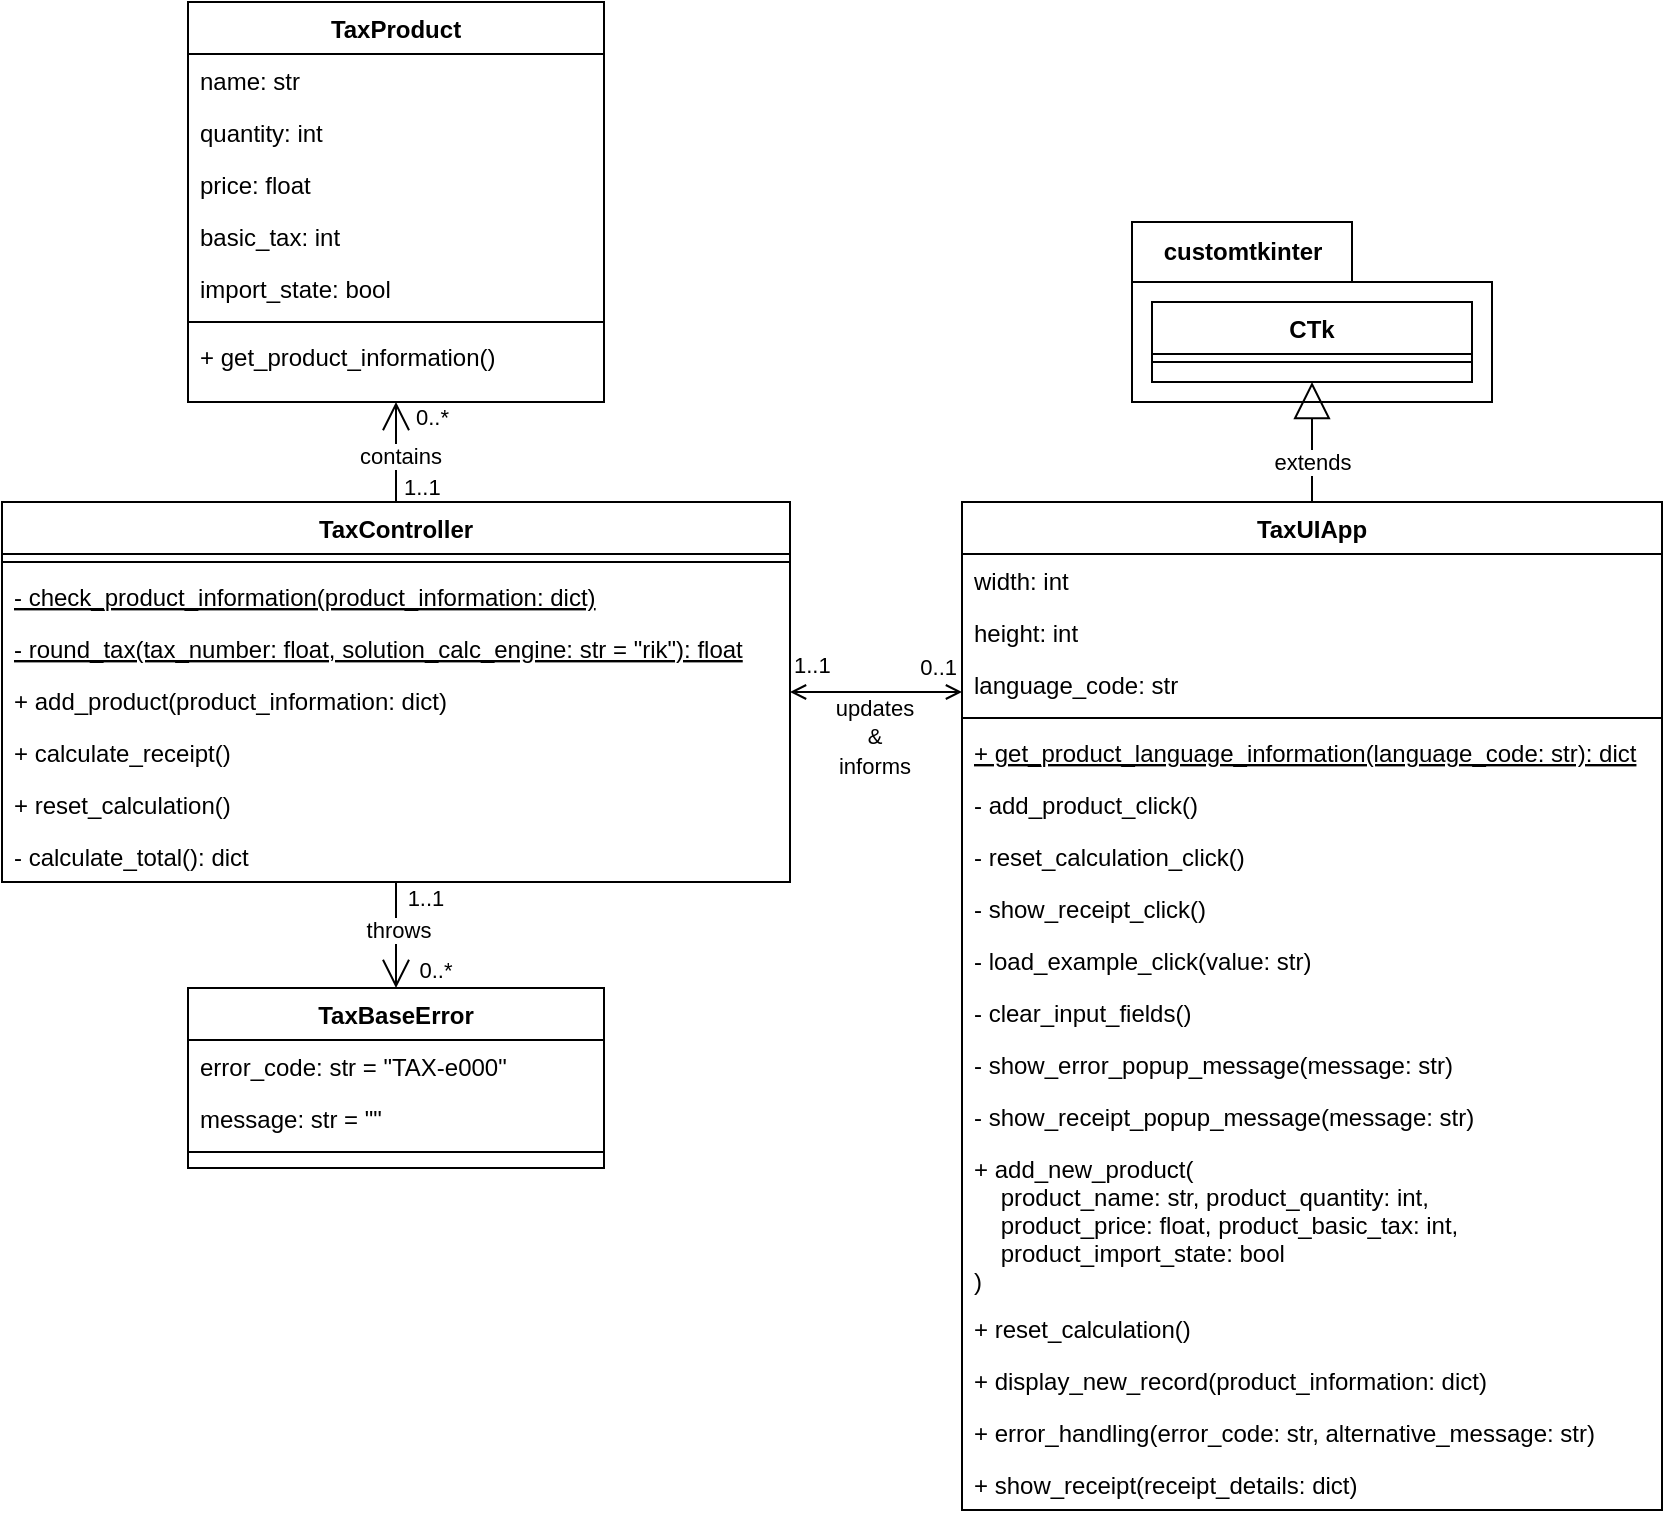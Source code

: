 <mxfile version="20.7.4" type="device"><diagram id="C5RBs43oDa-KdzZeNtuy" name="Page-1"><mxGraphModel dx="1500" dy="824" grid="1" gridSize="10" guides="1" tooltips="1" connect="1" arrows="1" fold="1" page="1" pageScale="1" pageWidth="1169" pageHeight="827" math="0" shadow="0"><root><mxCell id="WIyWlLk6GJQsqaUBKTNV-0"/><mxCell id="WIyWlLk6GJQsqaUBKTNV-1" parent="WIyWlLk6GJQsqaUBKTNV-0"/><mxCell id="JO4UQLX2mMiIUAd5d2Qk-15" value="customtkinter" style="shape=folder;fontStyle=1;tabWidth=110;tabHeight=30;tabPosition=left;html=1;boundedLbl=1;labelInHeader=1;container=1;collapsible=0;recursiveResize=0;" parent="WIyWlLk6GJQsqaUBKTNV-1" vertex="1"><mxGeometry x="735" y="147" width="180" height="90" as="geometry"/></mxCell><mxCell id="zkfFHV4jXpPFQw0GAbJ--0" value="TaxController" style="swimlane;fontStyle=1;align=center;verticalAlign=top;childLayout=stackLayout;horizontal=1;startSize=26;horizontalStack=0;resizeParent=1;resizeLast=0;collapsible=1;marginBottom=0;rounded=0;shadow=0;strokeWidth=1;" parent="WIyWlLk6GJQsqaUBKTNV-1" vertex="1"><mxGeometry x="170" y="287" width="394" height="190" as="geometry"><mxRectangle x="230" y="140" width="160" height="26" as="alternateBounds"/></mxGeometry></mxCell><mxCell id="zkfFHV4jXpPFQw0GAbJ--4" value="" style="line;html=1;strokeWidth=1;align=left;verticalAlign=middle;spacingTop=-1;spacingLeft=3;spacingRight=3;rotatable=0;labelPosition=right;points=[];portConstraint=eastwest;" parent="zkfFHV4jXpPFQw0GAbJ--0" vertex="1"><mxGeometry y="26" width="394" height="8" as="geometry"/></mxCell><mxCell id="JO4UQLX2mMiIUAd5d2Qk-23" value="- check_product_information(product_information: dict)" style="text;align=left;verticalAlign=top;spacingLeft=4;spacingRight=4;overflow=hidden;rotatable=0;points=[[0,0.5],[1,0.5]];portConstraint=eastwest;fontStyle=4" parent="zkfFHV4jXpPFQw0GAbJ--0" vertex="1"><mxGeometry y="34" width="394" height="26" as="geometry"/></mxCell><mxCell id="JO4UQLX2mMiIUAd5d2Qk-24" value="- round_tax(tax_number: float, solution_calc_engine: str = &quot;rik&quot;): float" style="text;align=left;verticalAlign=top;spacingLeft=4;spacingRight=4;overflow=hidden;rotatable=0;points=[[0,0.5],[1,0.5]];portConstraint=eastwest;fontStyle=4" parent="zkfFHV4jXpPFQw0GAbJ--0" vertex="1"><mxGeometry y="60" width="394" height="26" as="geometry"/></mxCell><mxCell id="zkfFHV4jXpPFQw0GAbJ--5" value="+ add_product(product_information: dict)" style="text;align=left;verticalAlign=top;spacingLeft=4;spacingRight=4;overflow=hidden;rotatable=0;points=[[0,0.5],[1,0.5]];portConstraint=eastwest;" parent="zkfFHV4jXpPFQw0GAbJ--0" vertex="1"><mxGeometry y="86" width="394" height="26" as="geometry"/></mxCell><mxCell id="JO4UQLX2mMiIUAd5d2Qk-20" value="+ calculate_receipt()" style="text;align=left;verticalAlign=top;spacingLeft=4;spacingRight=4;overflow=hidden;rotatable=0;points=[[0,0.5],[1,0.5]];portConstraint=eastwest;" parent="zkfFHV4jXpPFQw0GAbJ--0" vertex="1"><mxGeometry y="112" width="394" height="26" as="geometry"/></mxCell><mxCell id="JO4UQLX2mMiIUAd5d2Qk-22" value="+ reset_calculation()" style="text;align=left;verticalAlign=top;spacingLeft=4;spacingRight=4;overflow=hidden;rotatable=0;points=[[0,0.5],[1,0.5]];portConstraint=eastwest;" parent="zkfFHV4jXpPFQw0GAbJ--0" vertex="1"><mxGeometry y="138" width="394" height="26" as="geometry"/></mxCell><mxCell id="YQM2-6kliGW9ZhxCZg6t-0" value="- calculate_total(): dict" style="text;align=left;verticalAlign=top;spacingLeft=4;spacingRight=4;overflow=hidden;rotatable=0;points=[[0,0.5],[1,0.5]];portConstraint=eastwest;" vertex="1" parent="zkfFHV4jXpPFQw0GAbJ--0"><mxGeometry y="164" width="394" height="26" as="geometry"/></mxCell><mxCell id="zkfFHV4jXpPFQw0GAbJ--26" value="" style="endArrow=open;shadow=0;strokeWidth=1;rounded=0;endFill=1;edgeStyle=elbowEdgeStyle;elbow=vertical;startArrow=open;startFill=0;" parent="WIyWlLk6GJQsqaUBKTNV-1" source="zkfFHV4jXpPFQw0GAbJ--0" target="JO4UQLX2mMiIUAd5d2Qk-0" edge="1"><mxGeometry x="0.5" y="41" relative="1" as="geometry"><mxPoint x="520" y="349" as="sourcePoint"/><mxPoint x="648" y="346.333" as="targetPoint"/><mxPoint x="-40" y="32" as="offset"/></mxGeometry></mxCell><mxCell id="zkfFHV4jXpPFQw0GAbJ--27" value="1..1" style="resizable=0;align=left;verticalAlign=bottom;labelBackgroundColor=none;fontSize=11;" parent="zkfFHV4jXpPFQw0GAbJ--26" connectable="0" vertex="1"><mxGeometry x="-1" relative="1" as="geometry"><mxPoint y="-5" as="offset"/></mxGeometry></mxCell><mxCell id="zkfFHV4jXpPFQw0GAbJ--28" value="0..1" style="resizable=0;align=right;verticalAlign=bottom;labelBackgroundColor=none;fontSize=11;" parent="zkfFHV4jXpPFQw0GAbJ--26" connectable="0" vertex="1"><mxGeometry x="1" relative="1" as="geometry"><mxPoint x="-1" y="-4" as="offset"/></mxGeometry></mxCell><mxCell id="zkfFHV4jXpPFQw0GAbJ--29" value="&lt;font style=&quot;font-size: 11px;&quot;&gt;updates&lt;br&gt;&amp;amp;&lt;br&gt;informs&lt;/font&gt;" style="text;html=1;resizable=0;points=[];;align=center;verticalAlign=middle;labelBackgroundColor=none;rounded=0;shadow=0;strokeWidth=1;fontSize=12;" parent="zkfFHV4jXpPFQw0GAbJ--26" vertex="1" connectable="0"><mxGeometry x="0.5" y="49" relative="1" as="geometry"><mxPoint x="-23" y="71" as="offset"/></mxGeometry></mxCell><mxCell id="JO4UQLX2mMiIUAd5d2Qk-0" value="TaxUIApp" style="swimlane;fontStyle=1;align=center;verticalAlign=top;childLayout=stackLayout;horizontal=1;startSize=26;horizontalStack=0;resizeParent=1;resizeLast=0;collapsible=1;marginBottom=0;rounded=0;shadow=0;strokeWidth=1;" parent="WIyWlLk6GJQsqaUBKTNV-1" vertex="1"><mxGeometry x="650" y="287" width="350" height="504" as="geometry"><mxRectangle x="230" y="140" width="160" height="26" as="alternateBounds"/></mxGeometry></mxCell><mxCell id="JO4UQLX2mMiIUAd5d2Qk-1" value="width: int" style="text;align=left;verticalAlign=top;spacingLeft=4;spacingRight=4;overflow=hidden;rotatable=0;points=[[0,0.5],[1,0.5]];portConstraint=eastwest;" parent="JO4UQLX2mMiIUAd5d2Qk-0" vertex="1"><mxGeometry y="26" width="350" height="26" as="geometry"/></mxCell><mxCell id="JO4UQLX2mMiIUAd5d2Qk-2" value="height: int" style="text;align=left;verticalAlign=top;spacingLeft=4;spacingRight=4;overflow=hidden;rotatable=0;points=[[0,0.5],[1,0.5]];portConstraint=eastwest;rounded=0;shadow=0;html=0;" parent="JO4UQLX2mMiIUAd5d2Qk-0" vertex="1"><mxGeometry y="52" width="350" height="26" as="geometry"/></mxCell><mxCell id="JO4UQLX2mMiIUAd5d2Qk-3" value="language_code: str" style="text;align=left;verticalAlign=top;spacingLeft=4;spacingRight=4;overflow=hidden;rotatable=0;points=[[0,0.5],[1,0.5]];portConstraint=eastwest;rounded=0;shadow=0;html=0;" parent="JO4UQLX2mMiIUAd5d2Qk-0" vertex="1"><mxGeometry y="78" width="350" height="26" as="geometry"/></mxCell><mxCell id="JO4UQLX2mMiIUAd5d2Qk-4" value="" style="line;html=1;strokeWidth=1;align=left;verticalAlign=middle;spacingTop=-1;spacingLeft=3;spacingRight=3;rotatable=0;labelPosition=right;points=[];portConstraint=eastwest;" parent="JO4UQLX2mMiIUAd5d2Qk-0" vertex="1"><mxGeometry y="104" width="350" height="8" as="geometry"/></mxCell><mxCell id="YQM2-6kliGW9ZhxCZg6t-1" value="+ get_product_language_information(language_code: str): dict" style="text;align=left;verticalAlign=top;spacingLeft=4;spacingRight=4;overflow=hidden;rotatable=0;points=[[0,0.5],[1,0.5]];portConstraint=eastwest;fontStyle=4" vertex="1" parent="JO4UQLX2mMiIUAd5d2Qk-0"><mxGeometry y="112" width="350" height="26" as="geometry"/></mxCell><mxCell id="YQM2-6kliGW9ZhxCZg6t-4" value="- add_product_click()" style="text;align=left;verticalAlign=top;spacingLeft=4;spacingRight=4;overflow=hidden;rotatable=0;points=[[0,0.5],[1,0.5]];portConstraint=eastwest;fontStyle=0" vertex="1" parent="JO4UQLX2mMiIUAd5d2Qk-0"><mxGeometry y="138" width="350" height="26" as="geometry"/></mxCell><mxCell id="YQM2-6kliGW9ZhxCZg6t-3" value="- reset_calculation_click()" style="text;align=left;verticalAlign=top;spacingLeft=4;spacingRight=4;overflow=hidden;rotatable=0;points=[[0,0.5],[1,0.5]];portConstraint=eastwest;" vertex="1" parent="JO4UQLX2mMiIUAd5d2Qk-0"><mxGeometry y="164" width="350" height="26" as="geometry"/></mxCell><mxCell id="YQM2-6kliGW9ZhxCZg6t-2" value="- show_receipt_click()" style="text;align=left;verticalAlign=top;spacingLeft=4;spacingRight=4;overflow=hidden;rotatable=0;points=[[0,0.5],[1,0.5]];portConstraint=eastwest;" vertex="1" parent="JO4UQLX2mMiIUAd5d2Qk-0"><mxGeometry y="190" width="350" height="26" as="geometry"/></mxCell><mxCell id="YQM2-6kliGW9ZhxCZg6t-5" value="- load_example_click(value: str)" style="text;align=left;verticalAlign=top;spacingLeft=4;spacingRight=4;overflow=hidden;rotatable=0;points=[[0,0.5],[1,0.5]];portConstraint=eastwest;" vertex="1" parent="JO4UQLX2mMiIUAd5d2Qk-0"><mxGeometry y="216" width="350" height="26" as="geometry"/></mxCell><mxCell id="YQM2-6kliGW9ZhxCZg6t-8" value="- clear_input_fields()" style="text;align=left;verticalAlign=top;spacingLeft=4;spacingRight=4;overflow=hidden;rotatable=0;points=[[0,0.5],[1,0.5]];portConstraint=eastwest;" vertex="1" parent="JO4UQLX2mMiIUAd5d2Qk-0"><mxGeometry y="242" width="350" height="26" as="geometry"/></mxCell><mxCell id="YQM2-6kliGW9ZhxCZg6t-7" value="- show_error_popup_message(message: str)" style="text;align=left;verticalAlign=top;spacingLeft=4;spacingRight=4;overflow=hidden;rotatable=0;points=[[0,0.5],[1,0.5]];portConstraint=eastwest;" vertex="1" parent="JO4UQLX2mMiIUAd5d2Qk-0"><mxGeometry y="268" width="350" height="26" as="geometry"/></mxCell><mxCell id="YQM2-6kliGW9ZhxCZg6t-6" value="- show_receipt_popup_message(message: str)" style="text;align=left;verticalAlign=top;spacingLeft=4;spacingRight=4;overflow=hidden;rotatable=0;points=[[0,0.5],[1,0.5]];portConstraint=eastwest;" vertex="1" parent="JO4UQLX2mMiIUAd5d2Qk-0"><mxGeometry y="294" width="350" height="26" as="geometry"/></mxCell><mxCell id="JO4UQLX2mMiIUAd5d2Qk-5" value="+ add_new_product(&#10;    product_name: str, product_quantity: int,&#10;    product_price: float, product_basic_tax: int,&#10;    product_import_state: bool&#10;)" style="text;align=left;verticalAlign=top;spacingLeft=4;spacingRight=4;overflow=hidden;rotatable=0;points=[[0,0.5],[1,0.5]];portConstraint=eastwest;" parent="JO4UQLX2mMiIUAd5d2Qk-0" vertex="1"><mxGeometry y="320" width="350" height="80" as="geometry"/></mxCell><mxCell id="JO4UQLX2mMiIUAd5d2Qk-18" value="+ reset_calculation()" style="text;align=left;verticalAlign=top;spacingLeft=4;spacingRight=4;overflow=hidden;rotatable=0;points=[[0,0.5],[1,0.5]];portConstraint=eastwest;" parent="JO4UQLX2mMiIUAd5d2Qk-0" vertex="1"><mxGeometry y="400" width="350" height="26" as="geometry"/></mxCell><mxCell id="JO4UQLX2mMiIUAd5d2Qk-19" value="+ display_new_record(product_information: dict)" style="text;align=left;verticalAlign=top;spacingLeft=4;spacingRight=4;overflow=hidden;rotatable=0;points=[[0,0.5],[1,0.5]];portConstraint=eastwest;" parent="JO4UQLX2mMiIUAd5d2Qk-0" vertex="1"><mxGeometry y="426" width="350" height="26" as="geometry"/></mxCell><mxCell id="YQM2-6kliGW9ZhxCZg6t-10" value="+ error_handling(error_code: str, alternative_message: str)" style="text;align=left;verticalAlign=top;spacingLeft=4;spacingRight=4;overflow=hidden;rotatable=0;points=[[0,0.5],[1,0.5]];portConstraint=eastwest;" vertex="1" parent="JO4UQLX2mMiIUAd5d2Qk-0"><mxGeometry y="452" width="350" height="26" as="geometry"/></mxCell><mxCell id="YQM2-6kliGW9ZhxCZg6t-9" value="+ show_receipt(receipt_details: dict)" style="text;align=left;verticalAlign=top;spacingLeft=4;spacingRight=4;overflow=hidden;rotatable=0;points=[[0,0.5],[1,0.5]];portConstraint=eastwest;" vertex="1" parent="JO4UQLX2mMiIUAd5d2Qk-0"><mxGeometry y="478" width="350" height="26" as="geometry"/></mxCell><mxCell id="JO4UQLX2mMiIUAd5d2Qk-13" value="extends" style="endArrow=block;endSize=16;endFill=0;html=1;rounded=0;exitX=0.5;exitY=0;exitDx=0;exitDy=0;" parent="WIyWlLk6GJQsqaUBKTNV-1" source="JO4UQLX2mMiIUAd5d2Qk-0" target="JO4UQLX2mMiIUAd5d2Qk-7" edge="1"><mxGeometry x="-0.333" width="160" relative="1" as="geometry"><mxPoint x="730" y="277" as="sourcePoint"/><mxPoint x="730" y="227" as="targetPoint"/><mxPoint as="offset"/></mxGeometry></mxCell><mxCell id="JO4UQLX2mMiIUAd5d2Qk-7" value="CTk" style="swimlane;fontStyle=1;align=center;verticalAlign=top;childLayout=stackLayout;horizontal=1;startSize=26;horizontalStack=0;resizeParent=1;resizeLast=0;collapsible=1;marginBottom=0;rounded=0;shadow=0;strokeWidth=1;" parent="WIyWlLk6GJQsqaUBKTNV-1" vertex="1"><mxGeometry x="745" y="187" width="160" height="40" as="geometry"><mxRectangle x="230" y="140" width="160" height="26" as="alternateBounds"/></mxGeometry></mxCell><mxCell id="JO4UQLX2mMiIUAd5d2Qk-11" value="" style="line;html=1;strokeWidth=1;align=left;verticalAlign=middle;spacingTop=-1;spacingLeft=3;spacingRight=3;rotatable=0;labelPosition=right;points=[];portConstraint=eastwest;" parent="JO4UQLX2mMiIUAd5d2Qk-7" vertex="1"><mxGeometry y="26" width="160" height="8" as="geometry"/></mxCell><mxCell id="JO4UQLX2mMiIUAd5d2Qk-25" value="TaxProduct" style="swimlane;fontStyle=1;align=center;verticalAlign=top;childLayout=stackLayout;horizontal=1;startSize=26;horizontalStack=0;resizeParent=1;resizeLast=0;collapsible=1;marginBottom=0;rounded=0;shadow=0;strokeWidth=1;" parent="WIyWlLk6GJQsqaUBKTNV-1" vertex="1"><mxGeometry x="263" y="37" width="208" height="200" as="geometry"><mxRectangle x="230" y="140" width="160" height="26" as="alternateBounds"/></mxGeometry></mxCell><mxCell id="JO4UQLX2mMiIUAd5d2Qk-26" value="name: str" style="text;align=left;verticalAlign=top;spacingLeft=4;spacingRight=4;overflow=hidden;rotatable=0;points=[[0,0.5],[1,0.5]];portConstraint=eastwest;rounded=0;shadow=0;html=0;" parent="JO4UQLX2mMiIUAd5d2Qk-25" vertex="1"><mxGeometry y="26" width="208" height="26" as="geometry"/></mxCell><mxCell id="JO4UQLX2mMiIUAd5d2Qk-38" value="quantity: int" style="text;align=left;verticalAlign=top;spacingLeft=4;spacingRight=4;overflow=hidden;rotatable=0;points=[[0,0.5],[1,0.5]];portConstraint=eastwest;rounded=0;shadow=0;html=0;" parent="JO4UQLX2mMiIUAd5d2Qk-25" vertex="1"><mxGeometry y="52" width="208" height="26" as="geometry"/></mxCell><mxCell id="JO4UQLX2mMiIUAd5d2Qk-27" value="price: float" style="text;align=left;verticalAlign=top;spacingLeft=4;spacingRight=4;overflow=hidden;rotatable=0;points=[[0,0.5],[1,0.5]];portConstraint=eastwest;rounded=0;shadow=0;html=0;" parent="JO4UQLX2mMiIUAd5d2Qk-25" vertex="1"><mxGeometry y="78" width="208" height="26" as="geometry"/></mxCell><mxCell id="JO4UQLX2mMiIUAd5d2Qk-39" value="basic_tax: int" style="text;align=left;verticalAlign=top;spacingLeft=4;spacingRight=4;overflow=hidden;rotatable=0;points=[[0,0.5],[1,0.5]];portConstraint=eastwest;rounded=0;shadow=0;html=0;" parent="JO4UQLX2mMiIUAd5d2Qk-25" vertex="1"><mxGeometry y="104" width="208" height="26" as="geometry"/></mxCell><mxCell id="JO4UQLX2mMiIUAd5d2Qk-40" value="import_state: bool" style="text;align=left;verticalAlign=top;spacingLeft=4;spacingRight=4;overflow=hidden;rotatable=0;points=[[0,0.5],[1,0.5]];portConstraint=eastwest;rounded=0;shadow=0;html=0;" parent="JO4UQLX2mMiIUAd5d2Qk-25" vertex="1"><mxGeometry y="130" width="208" height="26" as="geometry"/></mxCell><mxCell id="JO4UQLX2mMiIUAd5d2Qk-28" value="" style="line;html=1;strokeWidth=1;align=left;verticalAlign=middle;spacingTop=-1;spacingLeft=3;spacingRight=3;rotatable=0;labelPosition=right;points=[];portConstraint=eastwest;" parent="JO4UQLX2mMiIUAd5d2Qk-25" vertex="1"><mxGeometry y="156" width="208" height="8" as="geometry"/></mxCell><mxCell id="JO4UQLX2mMiIUAd5d2Qk-31" value="+ get_product_information()" style="text;align=left;verticalAlign=top;spacingLeft=4;spacingRight=4;overflow=hidden;rotatable=0;points=[[0,0.5],[1,0.5]];portConstraint=eastwest;" parent="JO4UQLX2mMiIUAd5d2Qk-25" vertex="1"><mxGeometry y="164" width="208" height="26" as="geometry"/></mxCell><mxCell id="JO4UQLX2mMiIUAd5d2Qk-34" value="" style="endArrow=open;endFill=1;endSize=12;html=1;rounded=0;exitX=0.5;exitY=0;exitDx=0;exitDy=0;" parent="WIyWlLk6GJQsqaUBKTNV-1" source="zkfFHV4jXpPFQw0GAbJ--0" target="JO4UQLX2mMiIUAd5d2Qk-25" edge="1"><mxGeometry width="160" relative="1" as="geometry"><mxPoint x="610" y="307" as="sourcePoint"/><mxPoint x="770" y="307" as="targetPoint"/></mxGeometry></mxCell><mxCell id="JO4UQLX2mMiIUAd5d2Qk-35" value="contains" style="edgeLabel;html=1;align=center;verticalAlign=middle;resizable=0;points=[];" parent="JO4UQLX2mMiIUAd5d2Qk-34" vertex="1" connectable="0"><mxGeometry x="0.406" y="1" relative="1" as="geometry"><mxPoint x="3" y="12" as="offset"/></mxGeometry></mxCell><mxCell id="JO4UQLX2mMiIUAd5d2Qk-36" value="1..1" style="resizable=0;align=left;verticalAlign=bottom;labelBackgroundColor=none;fontSize=11;" parent="WIyWlLk6GJQsqaUBKTNV-1" connectable="0" vertex="1"><mxGeometry x="407" y="282.998" as="geometry"><mxPoint x="-38" y="5" as="offset"/></mxGeometry></mxCell><mxCell id="JO4UQLX2mMiIUAd5d2Qk-37" value="0..*" style="resizable=0;align=right;verticalAlign=bottom;labelBackgroundColor=none;fontSize=11;" parent="WIyWlLk6GJQsqaUBKTNV-1" connectable="0" vertex="1"><mxGeometry x="442" y="254" as="geometry"><mxPoint x="-47" y="-1" as="offset"/></mxGeometry></mxCell><mxCell id="YQM2-6kliGW9ZhxCZg6t-27" value="TaxBaseError" style="swimlane;fontStyle=1;align=center;verticalAlign=top;childLayout=stackLayout;horizontal=1;startSize=26;horizontalStack=0;resizeParent=1;resizeLast=0;collapsible=1;marginBottom=0;rounded=0;shadow=0;strokeWidth=1;" vertex="1" parent="WIyWlLk6GJQsqaUBKTNV-1"><mxGeometry x="263" y="530" width="208" height="90" as="geometry"><mxRectangle x="230" y="140" width="160" height="26" as="alternateBounds"/></mxGeometry></mxCell><mxCell id="YQM2-6kliGW9ZhxCZg6t-28" value="error_code: str = &quot;TAX-e000&quot;" style="text;align=left;verticalAlign=top;spacingLeft=4;spacingRight=4;overflow=hidden;rotatable=0;points=[[0,0.5],[1,0.5]];portConstraint=eastwest;rounded=0;shadow=0;html=0;" vertex="1" parent="YQM2-6kliGW9ZhxCZg6t-27"><mxGeometry y="26" width="208" height="26" as="geometry"/></mxCell><mxCell id="YQM2-6kliGW9ZhxCZg6t-29" value="message: str = &quot;&quot;&#10;" style="text;align=left;verticalAlign=top;spacingLeft=4;spacingRight=4;overflow=hidden;rotatable=0;points=[[0,0.5],[1,0.5]];portConstraint=eastwest;rounded=0;shadow=0;html=0;" vertex="1" parent="YQM2-6kliGW9ZhxCZg6t-27"><mxGeometry y="52" width="208" height="26" as="geometry"/></mxCell><mxCell id="YQM2-6kliGW9ZhxCZg6t-33" value="" style="line;html=1;strokeWidth=1;align=left;verticalAlign=middle;spacingTop=-1;spacingLeft=3;spacingRight=3;rotatable=0;labelPosition=right;points=[];portConstraint=eastwest;" vertex="1" parent="YQM2-6kliGW9ZhxCZg6t-27"><mxGeometry y="78" width="208" height="8" as="geometry"/></mxCell><mxCell id="YQM2-6kliGW9ZhxCZg6t-35" value="" style="endArrow=open;endFill=1;endSize=12;html=1;rounded=0;entryX=0.5;entryY=0;entryDx=0;entryDy=0;" edge="1" parent="WIyWlLk6GJQsqaUBKTNV-1" source="zkfFHV4jXpPFQw0GAbJ--0" target="YQM2-6kliGW9ZhxCZg6t-27"><mxGeometry width="160" relative="1" as="geometry"><mxPoint x="377.0" y="297" as="sourcePoint"/><mxPoint x="377.0" y="247" as="targetPoint"/></mxGeometry></mxCell><mxCell id="YQM2-6kliGW9ZhxCZg6t-36" value="throws" style="edgeLabel;html=1;align=center;verticalAlign=middle;resizable=0;points=[];" vertex="1" connectable="0" parent="YQM2-6kliGW9ZhxCZg6t-35"><mxGeometry x="0.406" y="1" relative="1" as="geometry"><mxPoint y="-14" as="offset"/></mxGeometry></mxCell><mxCell id="YQM2-6kliGW9ZhxCZg6t-38" value="&lt;font style=&quot;font-size: 11px;&quot;&gt;1..1&lt;/font&gt;" style="text;html=1;strokeColor=none;fillColor=none;align=center;verticalAlign=middle;whiteSpace=wrap;rounded=0;" vertex="1" parent="WIyWlLk6GJQsqaUBKTNV-1"><mxGeometry x="367" y="475" width="30" height="20" as="geometry"/></mxCell><mxCell id="YQM2-6kliGW9ZhxCZg6t-39" value="&lt;font style=&quot;font-size: 11px;&quot;&gt;0..*&lt;/font&gt;" style="text;html=1;strokeColor=none;fillColor=none;align=center;verticalAlign=middle;whiteSpace=wrap;rounded=0;" vertex="1" parent="WIyWlLk6GJQsqaUBKTNV-1"><mxGeometry x="372" y="511" width="30" height="20" as="geometry"/></mxCell></root></mxGraphModel></diagram></mxfile>